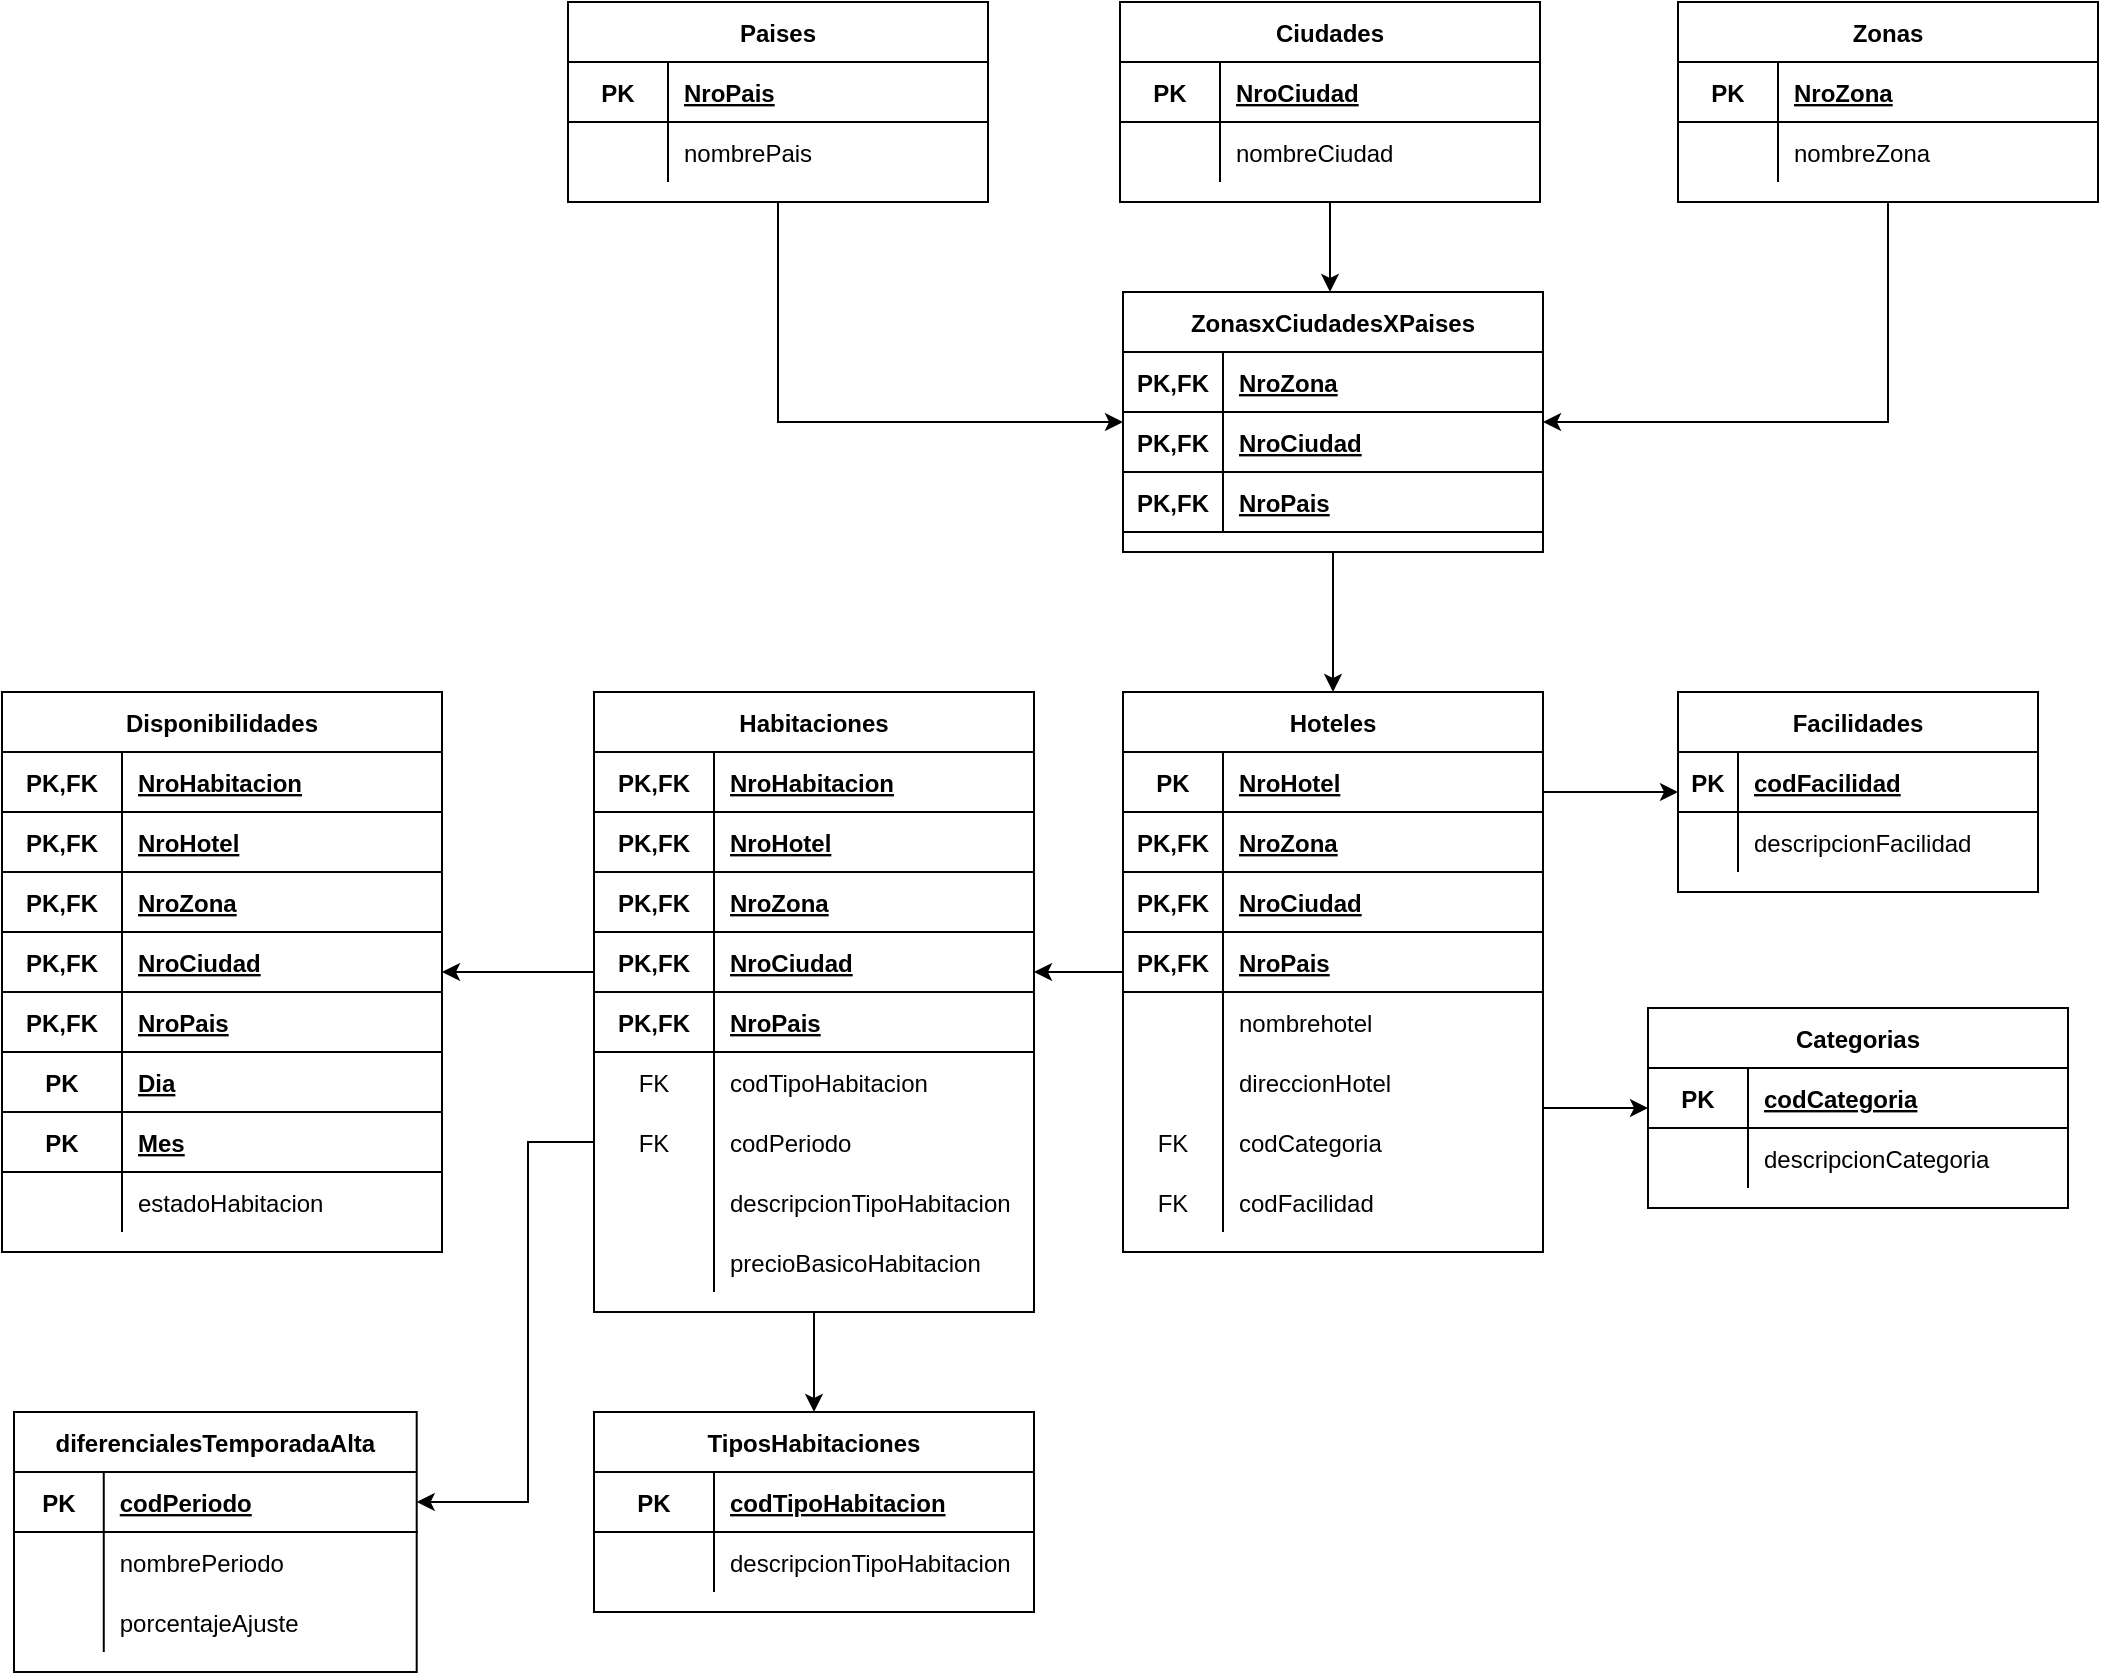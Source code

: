 <mxfile version="14.6.3" type="device"><diagram id="R2lEEEUBdFMjLlhIrx00" name="Page-1"><mxGraphModel dx="2473" dy="1313" grid="0" gridSize="10" guides="1" tooltips="1" connect="1" arrows="1" fold="1" page="0" pageScale="1" pageWidth="1600" pageHeight="900" math="0" shadow="0" extFonts="Permanent Marker^https://fonts.googleapis.com/css?family=Permanent+Marker"><root><mxCell id="0"/><mxCell id="1" parent="0"/><mxCell id="Iv6HNNKdU0eZBIquXY-6-7" style="edgeStyle=orthogonalEdgeStyle;rounded=0;orthogonalLoop=1;jettySize=auto;html=1;" parent="1" source="ud49Q8YPAc72J2hc70cK-5" target="ud49Q8YPAc72J2hc70cK-141" edge="1"><mxGeometry relative="1" as="geometry"><Array as="points"><mxPoint x="105" y="300"/><mxPoint x="105" y="300"/></Array></mxGeometry></mxCell><mxCell id="GRppT_a6zEg-5Ivw6gBt-253" value="" style="edgeStyle=orthogonalEdgeStyle;rounded=0;orthogonalLoop=1;jettySize=auto;html=1;" edge="1" parent="1" source="ud49Q8YPAc72J2hc70cK-5" target="GRppT_a6zEg-5Ivw6gBt-219"><mxGeometry relative="1" as="geometry"><Array as="points"><mxPoint x="342" y="368"/><mxPoint x="342" y="368"/></Array></mxGeometry></mxCell><mxCell id="ud49Q8YPAc72J2hc70cK-5" value="Hoteles" style="shape=table;startSize=30;container=1;collapsible=1;childLayout=tableLayout;fixedRows=1;rowLines=0;fontStyle=1;align=center;resizeLast=1;" parent="1" vertex="1"><mxGeometry x="123.5" y="160" width="210" height="280" as="geometry"/></mxCell><mxCell id="ud49Q8YPAc72J2hc70cK-18" value="" style="shape=partialRectangle;collapsible=0;dropTarget=0;pointerEvents=0;fillColor=none;top=0;left=0;bottom=1;right=0;points=[[0,0.5],[1,0.5]];portConstraint=eastwest;" parent="ud49Q8YPAc72J2hc70cK-5" vertex="1"><mxGeometry y="30" width="210" height="30" as="geometry"/></mxCell><mxCell id="ud49Q8YPAc72J2hc70cK-19" value="PK" style="shape=partialRectangle;connectable=0;fillColor=none;top=0;left=0;bottom=0;right=0;fontStyle=1;overflow=hidden;" parent="ud49Q8YPAc72J2hc70cK-18" vertex="1"><mxGeometry width="50" height="30" as="geometry"/></mxCell><mxCell id="ud49Q8YPAc72J2hc70cK-20" value="NroHotel" style="shape=partialRectangle;connectable=0;fillColor=none;top=0;left=0;bottom=0;right=0;align=left;spacingLeft=6;fontStyle=5;overflow=hidden;" parent="ud49Q8YPAc72J2hc70cK-18" vertex="1"><mxGeometry x="50" width="160" height="30" as="geometry"/></mxCell><mxCell id="ud49Q8YPAc72J2hc70cK-24" value="" style="shape=partialRectangle;collapsible=0;dropTarget=0;pointerEvents=0;fillColor=none;top=0;left=0;bottom=1;right=0;points=[[0,0.5],[1,0.5]];portConstraint=eastwest;" parent="ud49Q8YPAc72J2hc70cK-5" vertex="1"><mxGeometry y="60" width="210" height="30" as="geometry"/></mxCell><mxCell id="ud49Q8YPAc72J2hc70cK-25" value="PK,FK" style="shape=partialRectangle;connectable=0;fillColor=none;top=0;left=0;bottom=0;right=0;fontStyle=1;overflow=hidden;" parent="ud49Q8YPAc72J2hc70cK-24" vertex="1"><mxGeometry width="50" height="30" as="geometry"/></mxCell><mxCell id="ud49Q8YPAc72J2hc70cK-26" value="NroZona" style="shape=partialRectangle;connectable=0;fillColor=none;top=0;left=0;bottom=0;right=0;align=left;spacingLeft=6;fontStyle=5;overflow=hidden;" parent="ud49Q8YPAc72J2hc70cK-24" vertex="1"><mxGeometry x="50" width="160" height="30" as="geometry"/></mxCell><mxCell id="ud49Q8YPAc72J2hc70cK-6" value="" style="shape=partialRectangle;collapsible=0;dropTarget=0;pointerEvents=0;fillColor=none;top=0;left=0;bottom=1;right=0;points=[[0,0.5],[1,0.5]];portConstraint=eastwest;" parent="ud49Q8YPAc72J2hc70cK-5" vertex="1"><mxGeometry y="90" width="210" height="30" as="geometry"/></mxCell><mxCell id="ud49Q8YPAc72J2hc70cK-7" value="PK,FK" style="shape=partialRectangle;connectable=0;fillColor=none;top=0;left=0;bottom=0;right=0;fontStyle=1;overflow=hidden;" parent="ud49Q8YPAc72J2hc70cK-6" vertex="1"><mxGeometry width="50" height="30" as="geometry"/></mxCell><mxCell id="ud49Q8YPAc72J2hc70cK-8" value="NroCiudad" style="shape=partialRectangle;connectable=0;fillColor=none;top=0;left=0;bottom=0;right=0;align=left;spacingLeft=6;fontStyle=5;overflow=hidden;" parent="ud49Q8YPAc72J2hc70cK-6" vertex="1"><mxGeometry x="50" width="160" height="30" as="geometry"/></mxCell><mxCell id="ud49Q8YPAc72J2hc70cK-21" value="" style="shape=partialRectangle;collapsible=0;dropTarget=0;pointerEvents=0;fillColor=none;top=0;left=0;bottom=1;right=0;points=[[0,0.5],[1,0.5]];portConstraint=eastwest;" parent="ud49Q8YPAc72J2hc70cK-5" vertex="1"><mxGeometry y="120" width="210" height="30" as="geometry"/></mxCell><mxCell id="ud49Q8YPAc72J2hc70cK-22" value="PK,FK" style="shape=partialRectangle;connectable=0;fillColor=none;top=0;left=0;bottom=0;right=0;fontStyle=1;overflow=hidden;" parent="ud49Q8YPAc72J2hc70cK-21" vertex="1"><mxGeometry width="50" height="30" as="geometry"/></mxCell><mxCell id="ud49Q8YPAc72J2hc70cK-23" value="NroPais" style="shape=partialRectangle;connectable=0;fillColor=none;top=0;left=0;bottom=0;right=0;align=left;spacingLeft=6;fontStyle=5;overflow=hidden;" parent="ud49Q8YPAc72J2hc70cK-21" vertex="1"><mxGeometry x="50" width="160" height="30" as="geometry"/></mxCell><mxCell id="ud49Q8YPAc72J2hc70cK-30" value="" style="shape=partialRectangle;collapsible=0;dropTarget=0;pointerEvents=0;fillColor=none;top=0;left=0;bottom=0;right=0;points=[[0,0.5],[1,0.5]];portConstraint=eastwest;" parent="ud49Q8YPAc72J2hc70cK-5" vertex="1"><mxGeometry y="150" width="210" height="30" as="geometry"/></mxCell><mxCell id="ud49Q8YPAc72J2hc70cK-31" value="" style="shape=partialRectangle;connectable=0;fillColor=none;top=0;left=0;bottom=0;right=0;editable=1;overflow=hidden;" parent="ud49Q8YPAc72J2hc70cK-30" vertex="1"><mxGeometry width="50" height="30" as="geometry"/></mxCell><mxCell id="ud49Q8YPAc72J2hc70cK-32" value="nombrehotel" style="shape=partialRectangle;connectable=0;fillColor=none;top=0;left=0;bottom=0;right=0;align=left;spacingLeft=6;overflow=hidden;" parent="ud49Q8YPAc72J2hc70cK-30" vertex="1"><mxGeometry x="50" width="160" height="30" as="geometry"/></mxCell><mxCell id="ud49Q8YPAc72J2hc70cK-45" value="" style="shape=partialRectangle;collapsible=0;dropTarget=0;pointerEvents=0;fillColor=none;top=0;left=0;bottom=0;right=0;points=[[0,0.5],[1,0.5]];portConstraint=eastwest;" parent="ud49Q8YPAc72J2hc70cK-5" vertex="1"><mxGeometry y="180" width="210" height="30" as="geometry"/></mxCell><mxCell id="ud49Q8YPAc72J2hc70cK-46" value="" style="shape=partialRectangle;connectable=0;fillColor=none;top=0;left=0;bottom=0;right=0;editable=1;overflow=hidden;" parent="ud49Q8YPAc72J2hc70cK-45" vertex="1"><mxGeometry width="50" height="30" as="geometry"/></mxCell><mxCell id="ud49Q8YPAc72J2hc70cK-47" value="direccionHotel" style="shape=partialRectangle;connectable=0;fillColor=none;top=0;left=0;bottom=0;right=0;align=left;spacingLeft=6;overflow=hidden;" parent="ud49Q8YPAc72J2hc70cK-45" vertex="1"><mxGeometry x="50" width="160" height="30" as="geometry"/></mxCell><mxCell id="ud49Q8YPAc72J2hc70cK-42" value="" style="shape=partialRectangle;collapsible=0;dropTarget=0;pointerEvents=0;fillColor=none;top=0;left=0;bottom=0;right=0;points=[[0,0.5],[1,0.5]];portConstraint=eastwest;" parent="ud49Q8YPAc72J2hc70cK-5" vertex="1"><mxGeometry y="210" width="210" height="30" as="geometry"/></mxCell><mxCell id="ud49Q8YPAc72J2hc70cK-43" value="FK" style="shape=partialRectangle;connectable=0;fillColor=none;top=0;left=0;bottom=0;right=0;editable=1;overflow=hidden;" parent="ud49Q8YPAc72J2hc70cK-42" vertex="1"><mxGeometry width="50" height="30" as="geometry"/></mxCell><mxCell id="ud49Q8YPAc72J2hc70cK-44" value="codCategoria" style="shape=partialRectangle;connectable=0;fillColor=none;top=0;left=0;bottom=0;right=0;align=left;spacingLeft=6;overflow=hidden;" parent="ud49Q8YPAc72J2hc70cK-42" vertex="1"><mxGeometry x="50" width="160" height="30" as="geometry"/></mxCell><mxCell id="GRppT_a6zEg-5Ivw6gBt-280" style="shape=partialRectangle;collapsible=0;dropTarget=0;pointerEvents=0;fillColor=none;top=0;left=0;bottom=0;right=0;points=[[0,0.5],[1,0.5]];portConstraint=eastwest;" vertex="1" parent="ud49Q8YPAc72J2hc70cK-5"><mxGeometry y="240" width="210" height="30" as="geometry"/></mxCell><mxCell id="GRppT_a6zEg-5Ivw6gBt-281" value="FK" style="shape=partialRectangle;connectable=0;fillColor=none;top=0;left=0;bottom=0;right=0;editable=1;overflow=hidden;" vertex="1" parent="GRppT_a6zEg-5Ivw6gBt-280"><mxGeometry width="50" height="30" as="geometry"/></mxCell><mxCell id="GRppT_a6zEg-5Ivw6gBt-282" value="codFacilidad" style="shape=partialRectangle;connectable=0;fillColor=none;top=0;left=0;bottom=0;right=0;align=left;spacingLeft=6;overflow=hidden;" vertex="1" parent="GRppT_a6zEg-5Ivw6gBt-280"><mxGeometry x="50" width="160" height="30" as="geometry"/></mxCell><mxCell id="ud49Q8YPAc72J2hc70cK-79" value="Facilidades" style="shape=table;startSize=30;container=1;collapsible=1;childLayout=tableLayout;fixedRows=1;rowLines=0;fontStyle=1;align=center;resizeLast=1;" parent="1" vertex="1"><mxGeometry x="401" y="160" width="180" height="100" as="geometry"/></mxCell><mxCell id="ud49Q8YPAc72J2hc70cK-138" value="" style="shape=partialRectangle;collapsible=0;dropTarget=0;pointerEvents=0;fillColor=none;top=0;left=0;bottom=1;right=0;points=[[0,0.5],[1,0.5]];portConstraint=eastwest;" parent="ud49Q8YPAc72J2hc70cK-79" vertex="1"><mxGeometry y="30" width="180" height="30" as="geometry"/></mxCell><mxCell id="ud49Q8YPAc72J2hc70cK-139" value="PK" style="shape=partialRectangle;connectable=0;fillColor=none;top=0;left=0;bottom=0;right=0;fontStyle=1;overflow=hidden;" parent="ud49Q8YPAc72J2hc70cK-138" vertex="1"><mxGeometry width="30" height="30" as="geometry"/></mxCell><mxCell id="ud49Q8YPAc72J2hc70cK-140" value="codFacilidad" style="shape=partialRectangle;connectable=0;fillColor=none;top=0;left=0;bottom=0;right=0;align=left;spacingLeft=6;fontStyle=5;overflow=hidden;" parent="ud49Q8YPAc72J2hc70cK-138" vertex="1"><mxGeometry x="30" width="150" height="30" as="geometry"/></mxCell><mxCell id="ud49Q8YPAc72J2hc70cK-92" value="" style="shape=partialRectangle;collapsible=0;dropTarget=0;pointerEvents=0;fillColor=none;top=0;left=0;bottom=0;right=0;points=[[0,0.5],[1,0.5]];portConstraint=eastwest;" parent="ud49Q8YPAc72J2hc70cK-79" vertex="1"><mxGeometry y="60" width="180" height="30" as="geometry"/></mxCell><mxCell id="ud49Q8YPAc72J2hc70cK-93" value="" style="shape=partialRectangle;connectable=0;fillColor=none;top=0;left=0;bottom=0;right=0;editable=1;overflow=hidden;" parent="ud49Q8YPAc72J2hc70cK-92" vertex="1"><mxGeometry width="30" height="30" as="geometry"/></mxCell><mxCell id="ud49Q8YPAc72J2hc70cK-94" value="descripcionFacilidad" style="shape=partialRectangle;connectable=0;fillColor=none;top=0;left=0;bottom=0;right=0;align=left;spacingLeft=6;overflow=hidden;" parent="ud49Q8YPAc72J2hc70cK-92" vertex="1"><mxGeometry x="30" width="150" height="30" as="geometry"/></mxCell><mxCell id="GRppT_a6zEg-5Ivw6gBt-86" value="" style="edgeStyle=orthogonalEdgeStyle;rounded=0;orthogonalLoop=1;jettySize=auto;html=1;" edge="1" parent="1" source="ud49Q8YPAc72J2hc70cK-141" target="GRppT_a6zEg-5Ivw6gBt-58"><mxGeometry relative="1" as="geometry"><Array as="points"><mxPoint x="-155" y="300"/><mxPoint x="-155" y="300"/></Array></mxGeometry></mxCell><mxCell id="GRppT_a6zEg-5Ivw6gBt-279" value="" style="edgeStyle=orthogonalEdgeStyle;rounded=0;orthogonalLoop=1;jettySize=auto;html=1;" edge="1" parent="1" source="ud49Q8YPAc72J2hc70cK-141" target="GRppT_a6zEg-5Ivw6gBt-254"><mxGeometry relative="1" as="geometry"/></mxCell><mxCell id="ud49Q8YPAc72J2hc70cK-141" value="Habitaciones" style="shape=table;startSize=30;container=1;collapsible=1;childLayout=tableLayout;fixedRows=1;rowLines=0;fontStyle=1;align=center;resizeLast=1;" parent="1" vertex="1"><mxGeometry x="-141" y="160" width="220" height="310" as="geometry"/></mxCell><mxCell id="ud49Q8YPAc72J2hc70cK-145" value="" style="shape=partialRectangle;collapsible=0;dropTarget=0;pointerEvents=0;fillColor=none;top=0;left=0;bottom=1;right=0;points=[[0,0.5],[1,0.5]];portConstraint=eastwest;" parent="ud49Q8YPAc72J2hc70cK-141" vertex="1"><mxGeometry y="30" width="220" height="30" as="geometry"/></mxCell><mxCell id="ud49Q8YPAc72J2hc70cK-146" value="PK,FK" style="shape=partialRectangle;connectable=0;fillColor=none;top=0;left=0;bottom=0;right=0;fontStyle=1;overflow=hidden;" parent="ud49Q8YPAc72J2hc70cK-145" vertex="1"><mxGeometry width="60" height="30" as="geometry"/></mxCell><mxCell id="ud49Q8YPAc72J2hc70cK-147" value="NroHabitacion" style="shape=partialRectangle;connectable=0;fillColor=none;top=0;left=0;bottom=0;right=0;align=left;spacingLeft=6;fontStyle=5;overflow=hidden;" parent="ud49Q8YPAc72J2hc70cK-145" vertex="1"><mxGeometry x="60" width="160" height="30" as="geometry"/></mxCell><mxCell id="Iv6HNNKdU0eZBIquXY-6-1" style="shape=partialRectangle;collapsible=0;dropTarget=0;pointerEvents=0;fillColor=none;top=0;left=0;bottom=1;right=0;points=[[0,0.5],[1,0.5]];portConstraint=eastwest;" parent="ud49Q8YPAc72J2hc70cK-141" vertex="1"><mxGeometry y="60" width="220" height="30" as="geometry"/></mxCell><mxCell id="Iv6HNNKdU0eZBIquXY-6-2" value="PK,FK" style="shape=partialRectangle;connectable=0;fillColor=none;top=0;left=0;bottom=0;right=0;fontStyle=1;overflow=hidden;" parent="Iv6HNNKdU0eZBIquXY-6-1" vertex="1"><mxGeometry width="60" height="30" as="geometry"/></mxCell><mxCell id="Iv6HNNKdU0eZBIquXY-6-3" value="NroHotel" style="shape=partialRectangle;connectable=0;fillColor=none;top=0;left=0;bottom=0;right=0;align=left;spacingLeft=6;fontStyle=5;overflow=hidden;" parent="Iv6HNNKdU0eZBIquXY-6-1" vertex="1"><mxGeometry x="60" width="160" height="30" as="geometry"/></mxCell><mxCell id="Iv6HNNKdU0eZBIquXY-6-17" style="shape=partialRectangle;collapsible=0;dropTarget=0;pointerEvents=0;fillColor=none;top=0;left=0;bottom=1;right=0;points=[[0,0.5],[1,0.5]];portConstraint=eastwest;" parent="ud49Q8YPAc72J2hc70cK-141" vertex="1"><mxGeometry y="90" width="220" height="30" as="geometry"/></mxCell><mxCell id="Iv6HNNKdU0eZBIquXY-6-18" value="PK,FK" style="shape=partialRectangle;connectable=0;fillColor=none;top=0;left=0;bottom=0;right=0;fontStyle=1;overflow=hidden;" parent="Iv6HNNKdU0eZBIquXY-6-17" vertex="1"><mxGeometry width="60" height="30" as="geometry"/></mxCell><mxCell id="Iv6HNNKdU0eZBIquXY-6-19" value="NroZona" style="shape=partialRectangle;connectable=0;fillColor=none;top=0;left=0;bottom=0;right=0;align=left;spacingLeft=6;fontStyle=5;overflow=hidden;" parent="Iv6HNNKdU0eZBIquXY-6-17" vertex="1"><mxGeometry x="60" width="160" height="30" as="geometry"/></mxCell><mxCell id="Iv6HNNKdU0eZBIquXY-6-14" style="shape=partialRectangle;collapsible=0;dropTarget=0;pointerEvents=0;fillColor=none;top=0;left=0;bottom=1;right=0;points=[[0,0.5],[1,0.5]];portConstraint=eastwest;" parent="ud49Q8YPAc72J2hc70cK-141" vertex="1"><mxGeometry y="120" width="220" height="30" as="geometry"/></mxCell><mxCell id="Iv6HNNKdU0eZBIquXY-6-15" value="PK,FK" style="shape=partialRectangle;connectable=0;fillColor=none;top=0;left=0;bottom=0;right=0;fontStyle=1;overflow=hidden;" parent="Iv6HNNKdU0eZBIquXY-6-14" vertex="1"><mxGeometry width="60" height="30" as="geometry"/></mxCell><mxCell id="Iv6HNNKdU0eZBIquXY-6-16" value="NroCiudad" style="shape=partialRectangle;connectable=0;fillColor=none;top=0;left=0;bottom=0;right=0;align=left;spacingLeft=6;fontStyle=5;overflow=hidden;" parent="Iv6HNNKdU0eZBIquXY-6-14" vertex="1"><mxGeometry x="60" width="160" height="30" as="geometry"/></mxCell><mxCell id="Iv6HNNKdU0eZBIquXY-6-11" style="shape=partialRectangle;collapsible=0;dropTarget=0;pointerEvents=0;fillColor=none;top=0;left=0;bottom=1;right=0;points=[[0,0.5],[1,0.5]];portConstraint=eastwest;" parent="ud49Q8YPAc72J2hc70cK-141" vertex="1"><mxGeometry y="150" width="220" height="30" as="geometry"/></mxCell><mxCell id="Iv6HNNKdU0eZBIquXY-6-12" value="PK,FK" style="shape=partialRectangle;connectable=0;fillColor=none;top=0;left=0;bottom=0;right=0;fontStyle=1;overflow=hidden;" parent="Iv6HNNKdU0eZBIquXY-6-11" vertex="1"><mxGeometry width="60" height="30" as="geometry"/></mxCell><mxCell id="Iv6HNNKdU0eZBIquXY-6-13" value="NroPais" style="shape=partialRectangle;connectable=0;fillColor=none;top=0;left=0;bottom=0;right=0;align=left;spacingLeft=6;fontStyle=5;overflow=hidden;" parent="Iv6HNNKdU0eZBIquXY-6-11" vertex="1"><mxGeometry x="60" width="160" height="30" as="geometry"/></mxCell><mxCell id="ud49Q8YPAc72J2hc70cK-148" value="" style="shape=partialRectangle;collapsible=0;dropTarget=0;pointerEvents=0;fillColor=none;top=0;left=0;bottom=0;right=0;points=[[0,0.5],[1,0.5]];portConstraint=eastwest;" parent="ud49Q8YPAc72J2hc70cK-141" vertex="1"><mxGeometry y="180" width="220" height="30" as="geometry"/></mxCell><mxCell id="ud49Q8YPAc72J2hc70cK-149" value="FK" style="shape=partialRectangle;connectable=0;fillColor=none;top=0;left=0;bottom=0;right=0;editable=1;overflow=hidden;" parent="ud49Q8YPAc72J2hc70cK-148" vertex="1"><mxGeometry width="60" height="30" as="geometry"/></mxCell><mxCell id="ud49Q8YPAc72J2hc70cK-150" value="codTipoHabitacion" style="shape=partialRectangle;connectable=0;fillColor=none;top=0;left=0;bottom=0;right=0;align=left;spacingLeft=6;overflow=hidden;" parent="ud49Q8YPAc72J2hc70cK-148" vertex="1"><mxGeometry x="60" width="160" height="30" as="geometry"/></mxCell><mxCell id="GRppT_a6zEg-5Ivw6gBt-353" style="shape=partialRectangle;collapsible=0;dropTarget=0;pointerEvents=0;fillColor=none;top=0;left=0;bottom=0;right=0;points=[[0,0.5],[1,0.5]];portConstraint=eastwest;" vertex="1" parent="ud49Q8YPAc72J2hc70cK-141"><mxGeometry y="210" width="220" height="30" as="geometry"/></mxCell><mxCell id="GRppT_a6zEg-5Ivw6gBt-354" value="FK" style="shape=partialRectangle;connectable=0;fillColor=none;top=0;left=0;bottom=0;right=0;editable=1;overflow=hidden;" vertex="1" parent="GRppT_a6zEg-5Ivw6gBt-353"><mxGeometry width="60" height="30" as="geometry"/></mxCell><mxCell id="GRppT_a6zEg-5Ivw6gBt-355" value="codPeriodo" style="shape=partialRectangle;connectable=0;fillColor=none;top=0;left=0;bottom=0;right=0;align=left;spacingLeft=6;overflow=hidden;" vertex="1" parent="GRppT_a6zEg-5Ivw6gBt-353"><mxGeometry x="60" width="160" height="30" as="geometry"/></mxCell><mxCell id="ud49Q8YPAc72J2hc70cK-174" value="" style="shape=partialRectangle;collapsible=0;dropTarget=0;pointerEvents=0;fillColor=none;top=0;left=0;bottom=0;right=0;points=[[0,0.5],[1,0.5]];portConstraint=eastwest;" parent="ud49Q8YPAc72J2hc70cK-141" vertex="1"><mxGeometry y="240" width="220" height="30" as="geometry"/></mxCell><mxCell id="ud49Q8YPAc72J2hc70cK-175" value="" style="shape=partialRectangle;connectable=0;fillColor=none;top=0;left=0;bottom=0;right=0;editable=1;overflow=hidden;" parent="ud49Q8YPAc72J2hc70cK-174" vertex="1"><mxGeometry width="60" height="30" as="geometry"/></mxCell><mxCell id="ud49Q8YPAc72J2hc70cK-176" value="descripcionTipoHabitacion" style="shape=partialRectangle;connectable=0;fillColor=none;top=0;left=0;bottom=0;right=0;align=left;spacingLeft=6;overflow=hidden;" parent="ud49Q8YPAc72J2hc70cK-174" vertex="1"><mxGeometry x="60" width="160" height="30" as="geometry"/></mxCell><mxCell id="ud49Q8YPAc72J2hc70cK-177" value="" style="shape=partialRectangle;collapsible=0;dropTarget=0;pointerEvents=0;fillColor=none;top=0;left=0;bottom=0;right=0;points=[[0,0.5],[1,0.5]];portConstraint=eastwest;" parent="ud49Q8YPAc72J2hc70cK-141" vertex="1"><mxGeometry y="270" width="220" height="30" as="geometry"/></mxCell><mxCell id="ud49Q8YPAc72J2hc70cK-178" value="" style="shape=partialRectangle;connectable=0;fillColor=none;top=0;left=0;bottom=0;right=0;editable=1;overflow=hidden;" parent="ud49Q8YPAc72J2hc70cK-177" vertex="1"><mxGeometry width="60" height="30" as="geometry"/></mxCell><mxCell id="ud49Q8YPAc72J2hc70cK-179" value="precioBasicoHabitacion" style="shape=partialRectangle;connectable=0;fillColor=none;top=0;left=0;bottom=0;right=0;align=left;spacingLeft=6;overflow=hidden;" parent="ud49Q8YPAc72J2hc70cK-177" vertex="1"><mxGeometry x="60" width="160" height="30" as="geometry"/></mxCell><mxCell id="ud49Q8YPAc72J2hc70cK-157" style="edgeStyle=orthogonalEdgeStyle;rounded=0;orthogonalLoop=1;jettySize=auto;html=1;" parent="1" source="ud49Q8YPAc72J2hc70cK-5" target="ud49Q8YPAc72J2hc70cK-79" edge="1"><mxGeometry relative="1" as="geometry"><mxPoint x="330" y="325" as="sourcePoint"/><Array as="points"><mxPoint x="353" y="210"/><mxPoint x="353" y="210"/></Array></mxGeometry></mxCell><mxCell id="ud49Q8YPAc72J2hc70cK-213" value="diferencialesTemporadaAlta" style="shape=table;startSize=30;container=1;collapsible=1;childLayout=tableLayout;fixedRows=1;rowLines=0;fontStyle=1;align=center;resizeLast=1;" parent="1" vertex="1"><mxGeometry x="-431" y="520" width="201.353" height="130" as="geometry"/></mxCell><mxCell id="ud49Q8YPAc72J2hc70cK-214" value="" style="shape=partialRectangle;collapsible=0;dropTarget=0;pointerEvents=0;fillColor=none;top=0;left=0;bottom=1;right=0;points=[[0,0.5],[1,0.5]];portConstraint=eastwest;" parent="ud49Q8YPAc72J2hc70cK-213" vertex="1"><mxGeometry y="30" width="201.353" height="30" as="geometry"/></mxCell><mxCell id="ud49Q8YPAc72J2hc70cK-215" value="PK" style="shape=partialRectangle;connectable=0;fillColor=none;top=0;left=0;bottom=0;right=0;fontStyle=1;overflow=hidden;" parent="ud49Q8YPAc72J2hc70cK-214" vertex="1"><mxGeometry width="44.882" height="30" as="geometry"/></mxCell><mxCell id="ud49Q8YPAc72J2hc70cK-216" value="codPeriodo" style="shape=partialRectangle;connectable=0;fillColor=none;top=0;left=0;bottom=0;right=0;align=left;spacingLeft=6;fontStyle=5;overflow=hidden;" parent="ud49Q8YPAc72J2hc70cK-214" vertex="1"><mxGeometry x="44.882" width="156.471" height="30" as="geometry"/></mxCell><mxCell id="ud49Q8YPAc72J2hc70cK-217" value="" style="shape=partialRectangle;collapsible=0;dropTarget=0;pointerEvents=0;fillColor=none;top=0;left=0;bottom=0;right=0;points=[[0,0.5],[1,0.5]];portConstraint=eastwest;" parent="ud49Q8YPAc72J2hc70cK-213" vertex="1"><mxGeometry y="60" width="201.353" height="30" as="geometry"/></mxCell><mxCell id="ud49Q8YPAc72J2hc70cK-218" value="" style="shape=partialRectangle;connectable=0;fillColor=none;top=0;left=0;bottom=0;right=0;editable=1;overflow=hidden;" parent="ud49Q8YPAc72J2hc70cK-217" vertex="1"><mxGeometry width="44.882" height="30" as="geometry"/></mxCell><mxCell id="ud49Q8YPAc72J2hc70cK-219" value="nombrePeriodo" style="shape=partialRectangle;connectable=0;fillColor=none;top=0;left=0;bottom=0;right=0;align=left;spacingLeft=6;overflow=hidden;" parent="ud49Q8YPAc72J2hc70cK-217" vertex="1"><mxGeometry x="44.882" width="156.471" height="30" as="geometry"/></mxCell><mxCell id="ud49Q8YPAc72J2hc70cK-220" value="" style="shape=partialRectangle;collapsible=0;dropTarget=0;pointerEvents=0;fillColor=none;top=0;left=0;bottom=0;right=0;points=[[0,0.5],[1,0.5]];portConstraint=eastwest;" parent="ud49Q8YPAc72J2hc70cK-213" vertex="1"><mxGeometry y="90" width="201.353" height="30" as="geometry"/></mxCell><mxCell id="ud49Q8YPAc72J2hc70cK-221" value="" style="shape=partialRectangle;connectable=0;fillColor=none;top=0;left=0;bottom=0;right=0;editable=1;overflow=hidden;" parent="ud49Q8YPAc72J2hc70cK-220" vertex="1"><mxGeometry width="44.882" height="30" as="geometry"/></mxCell><mxCell id="ud49Q8YPAc72J2hc70cK-222" value="porcentajeAjuste" style="shape=partialRectangle;connectable=0;fillColor=none;top=0;left=0;bottom=0;right=0;align=left;spacingLeft=6;overflow=hidden;" parent="ud49Q8YPAc72J2hc70cK-220" vertex="1"><mxGeometry x="44.882" width="156.471" height="30" as="geometry"/></mxCell><mxCell id="ud49Q8YPAc72J2hc70cK-226" style="edgeStyle=orthogonalEdgeStyle;rounded=0;orthogonalLoop=1;jettySize=auto;html=1;entryX=1;entryY=0.5;entryDx=0;entryDy=0;" parent="1" source="ud49Q8YPAc72J2hc70cK-141" target="ud49Q8YPAc72J2hc70cK-214" edge="1"><mxGeometry relative="1" as="geometry"><mxPoint x="-141" y="445" as="sourcePoint"/><Array as="points"><mxPoint x="-174" y="385"/><mxPoint x="-174" y="565"/></Array></mxGeometry></mxCell><mxCell id="GRppT_a6zEg-5Ivw6gBt-58" value="Disponibilidades" style="shape=table;startSize=30;container=1;collapsible=1;childLayout=tableLayout;fixedRows=1;rowLines=0;fontStyle=1;align=center;resizeLast=1;" vertex="1" parent="1"><mxGeometry x="-437" y="160" width="220" height="280" as="geometry"/></mxCell><mxCell id="GRppT_a6zEg-5Ivw6gBt-59" value="" style="shape=partialRectangle;collapsible=0;dropTarget=0;pointerEvents=0;fillColor=none;top=0;left=0;bottom=1;right=0;points=[[0,0.5],[1,0.5]];portConstraint=eastwest;" vertex="1" parent="GRppT_a6zEg-5Ivw6gBt-58"><mxGeometry y="30" width="220" height="30" as="geometry"/></mxCell><mxCell id="GRppT_a6zEg-5Ivw6gBt-60" value="PK,FK" style="shape=partialRectangle;connectable=0;fillColor=none;top=0;left=0;bottom=0;right=0;fontStyle=1;overflow=hidden;" vertex="1" parent="GRppT_a6zEg-5Ivw6gBt-59"><mxGeometry width="60" height="30" as="geometry"/></mxCell><mxCell id="GRppT_a6zEg-5Ivw6gBt-61" value="NroHabitacion" style="shape=partialRectangle;connectable=0;fillColor=none;top=0;left=0;bottom=0;right=0;align=left;spacingLeft=6;fontStyle=5;overflow=hidden;" vertex="1" parent="GRppT_a6zEg-5Ivw6gBt-59"><mxGeometry x="60" width="160" height="30" as="geometry"/></mxCell><mxCell id="GRppT_a6zEg-5Ivw6gBt-62" style="shape=partialRectangle;collapsible=0;dropTarget=0;pointerEvents=0;fillColor=none;top=0;left=0;bottom=1;right=0;points=[[0,0.5],[1,0.5]];portConstraint=eastwest;" vertex="1" parent="GRppT_a6zEg-5Ivw6gBt-58"><mxGeometry y="60" width="220" height="30" as="geometry"/></mxCell><mxCell id="GRppT_a6zEg-5Ivw6gBt-63" value="PK,FK" style="shape=partialRectangle;connectable=0;fillColor=none;top=0;left=0;bottom=0;right=0;fontStyle=1;overflow=hidden;" vertex="1" parent="GRppT_a6zEg-5Ivw6gBt-62"><mxGeometry width="60" height="30" as="geometry"/></mxCell><mxCell id="GRppT_a6zEg-5Ivw6gBt-64" value="NroHotel" style="shape=partialRectangle;connectable=0;fillColor=none;top=0;left=0;bottom=0;right=0;align=left;spacingLeft=6;fontStyle=5;overflow=hidden;" vertex="1" parent="GRppT_a6zEg-5Ivw6gBt-62"><mxGeometry x="60" width="160" height="30" as="geometry"/></mxCell><mxCell id="GRppT_a6zEg-5Ivw6gBt-65" style="shape=partialRectangle;collapsible=0;dropTarget=0;pointerEvents=0;fillColor=none;top=0;left=0;bottom=1;right=0;points=[[0,0.5],[1,0.5]];portConstraint=eastwest;" vertex="1" parent="GRppT_a6zEg-5Ivw6gBt-58"><mxGeometry y="90" width="220" height="30" as="geometry"/></mxCell><mxCell id="GRppT_a6zEg-5Ivw6gBt-66" value="PK,FK" style="shape=partialRectangle;connectable=0;fillColor=none;top=0;left=0;bottom=0;right=0;fontStyle=1;overflow=hidden;" vertex="1" parent="GRppT_a6zEg-5Ivw6gBt-65"><mxGeometry width="60" height="30" as="geometry"/></mxCell><mxCell id="GRppT_a6zEg-5Ivw6gBt-67" value="NroZona" style="shape=partialRectangle;connectable=0;fillColor=none;top=0;left=0;bottom=0;right=0;align=left;spacingLeft=6;fontStyle=5;overflow=hidden;" vertex="1" parent="GRppT_a6zEg-5Ivw6gBt-65"><mxGeometry x="60" width="160" height="30" as="geometry"/></mxCell><mxCell id="GRppT_a6zEg-5Ivw6gBt-68" style="shape=partialRectangle;collapsible=0;dropTarget=0;pointerEvents=0;fillColor=none;top=0;left=0;bottom=1;right=0;points=[[0,0.5],[1,0.5]];portConstraint=eastwest;" vertex="1" parent="GRppT_a6zEg-5Ivw6gBt-58"><mxGeometry y="120" width="220" height="30" as="geometry"/></mxCell><mxCell id="GRppT_a6zEg-5Ivw6gBt-69" value="PK,FK" style="shape=partialRectangle;connectable=0;fillColor=none;top=0;left=0;bottom=0;right=0;fontStyle=1;overflow=hidden;" vertex="1" parent="GRppT_a6zEg-5Ivw6gBt-68"><mxGeometry width="60" height="30" as="geometry"/></mxCell><mxCell id="GRppT_a6zEg-5Ivw6gBt-70" value="NroCiudad" style="shape=partialRectangle;connectable=0;fillColor=none;top=0;left=0;bottom=0;right=0;align=left;spacingLeft=6;fontStyle=5;overflow=hidden;" vertex="1" parent="GRppT_a6zEg-5Ivw6gBt-68"><mxGeometry x="60" width="160" height="30" as="geometry"/></mxCell><mxCell id="GRppT_a6zEg-5Ivw6gBt-71" style="shape=partialRectangle;collapsible=0;dropTarget=0;pointerEvents=0;fillColor=none;top=0;left=0;bottom=1;right=0;points=[[0,0.5],[1,0.5]];portConstraint=eastwest;" vertex="1" parent="GRppT_a6zEg-5Ivw6gBt-58"><mxGeometry y="150" width="220" height="30" as="geometry"/></mxCell><mxCell id="GRppT_a6zEg-5Ivw6gBt-72" value="PK,FK" style="shape=partialRectangle;connectable=0;fillColor=none;top=0;left=0;bottom=0;right=0;fontStyle=1;overflow=hidden;" vertex="1" parent="GRppT_a6zEg-5Ivw6gBt-71"><mxGeometry width="60" height="30" as="geometry"/></mxCell><mxCell id="GRppT_a6zEg-5Ivw6gBt-73" value="NroPais" style="shape=partialRectangle;connectable=0;fillColor=none;top=0;left=0;bottom=0;right=0;align=left;spacingLeft=6;fontStyle=5;overflow=hidden;" vertex="1" parent="GRppT_a6zEg-5Ivw6gBt-71"><mxGeometry x="60" width="160" height="30" as="geometry"/></mxCell><mxCell id="GRppT_a6zEg-5Ivw6gBt-119" style="shape=partialRectangle;collapsible=0;dropTarget=0;pointerEvents=0;fillColor=none;top=0;left=0;bottom=1;right=0;points=[[0,0.5],[1,0.5]];portConstraint=eastwest;" vertex="1" parent="GRppT_a6zEg-5Ivw6gBt-58"><mxGeometry y="180" width="220" height="30" as="geometry"/></mxCell><mxCell id="GRppT_a6zEg-5Ivw6gBt-120" value="PK" style="shape=partialRectangle;connectable=0;fillColor=none;top=0;left=0;bottom=0;right=0;fontStyle=1;overflow=hidden;" vertex="1" parent="GRppT_a6zEg-5Ivw6gBt-119"><mxGeometry width="60" height="30" as="geometry"/></mxCell><mxCell id="GRppT_a6zEg-5Ivw6gBt-121" value="Dia" style="shape=partialRectangle;connectable=0;fillColor=none;top=0;left=0;bottom=0;right=0;align=left;spacingLeft=6;fontStyle=5;overflow=hidden;" vertex="1" parent="GRppT_a6zEg-5Ivw6gBt-119"><mxGeometry x="60" width="160" height="30" as="geometry"/></mxCell><mxCell id="GRppT_a6zEg-5Ivw6gBt-356" style="shape=partialRectangle;collapsible=0;dropTarget=0;pointerEvents=0;fillColor=none;top=0;left=0;bottom=1;right=0;points=[[0,0.5],[1,0.5]];portConstraint=eastwest;" vertex="1" parent="GRppT_a6zEg-5Ivw6gBt-58"><mxGeometry y="210" width="220" height="30" as="geometry"/></mxCell><mxCell id="GRppT_a6zEg-5Ivw6gBt-357" value="PK" style="shape=partialRectangle;connectable=0;fillColor=none;top=0;left=0;bottom=0;right=0;fontStyle=1;overflow=hidden;" vertex="1" parent="GRppT_a6zEg-5Ivw6gBt-356"><mxGeometry width="60" height="30" as="geometry"/></mxCell><mxCell id="GRppT_a6zEg-5Ivw6gBt-358" value="Mes" style="shape=partialRectangle;connectable=0;fillColor=none;top=0;left=0;bottom=0;right=0;align=left;spacingLeft=6;fontStyle=5;overflow=hidden;" vertex="1" parent="GRppT_a6zEg-5Ivw6gBt-356"><mxGeometry x="60" width="160" height="30" as="geometry"/></mxCell><mxCell id="GRppT_a6zEg-5Ivw6gBt-90" style="shape=partialRectangle;collapsible=0;dropTarget=0;pointerEvents=0;fillColor=none;top=0;left=0;bottom=0;right=0;points=[[0,0.5],[1,0.5]];portConstraint=eastwest;" vertex="1" parent="GRppT_a6zEg-5Ivw6gBt-58"><mxGeometry y="240" width="220" height="30" as="geometry"/></mxCell><mxCell id="GRppT_a6zEg-5Ivw6gBt-91" style="shape=partialRectangle;connectable=0;fillColor=none;top=0;left=0;bottom=0;right=0;editable=1;overflow=hidden;" vertex="1" parent="GRppT_a6zEg-5Ivw6gBt-90"><mxGeometry width="60" height="30" as="geometry"/></mxCell><mxCell id="GRppT_a6zEg-5Ivw6gBt-92" value="estadoHabitacion" style="shape=partialRectangle;connectable=0;fillColor=none;top=0;left=0;bottom=0;right=0;align=left;spacingLeft=6;overflow=hidden;" vertex="1" parent="GRppT_a6zEg-5Ivw6gBt-90"><mxGeometry x="60" width="160" height="30" as="geometry"/></mxCell><mxCell id="GRppT_a6zEg-5Ivw6gBt-219" value="Categorias" style="shape=table;startSize=30;container=1;collapsible=1;childLayout=tableLayout;fixedRows=1;rowLines=0;fontStyle=1;align=center;resizeLast=1;" vertex="1" parent="1"><mxGeometry x="386" y="318" width="210" height="100" as="geometry"/></mxCell><mxCell id="GRppT_a6zEg-5Ivw6gBt-220" value="" style="shape=partialRectangle;collapsible=0;dropTarget=0;pointerEvents=0;fillColor=none;top=0;left=0;bottom=1;right=0;points=[[0,0.5],[1,0.5]];portConstraint=eastwest;" vertex="1" parent="GRppT_a6zEg-5Ivw6gBt-219"><mxGeometry y="30" width="210" height="30" as="geometry"/></mxCell><mxCell id="GRppT_a6zEg-5Ivw6gBt-221" value="PK" style="shape=partialRectangle;connectable=0;fillColor=none;top=0;left=0;bottom=0;right=0;fontStyle=1;overflow=hidden;" vertex="1" parent="GRppT_a6zEg-5Ivw6gBt-220"><mxGeometry width="50" height="30" as="geometry"/></mxCell><mxCell id="GRppT_a6zEg-5Ivw6gBt-222" value="codCategoria" style="shape=partialRectangle;connectable=0;fillColor=none;top=0;left=0;bottom=0;right=0;align=left;spacingLeft=6;fontStyle=5;overflow=hidden;" vertex="1" parent="GRppT_a6zEg-5Ivw6gBt-220"><mxGeometry x="50" width="160" height="30" as="geometry"/></mxCell><mxCell id="GRppT_a6zEg-5Ivw6gBt-250" value="" style="shape=partialRectangle;collapsible=0;dropTarget=0;pointerEvents=0;fillColor=none;top=0;left=0;bottom=0;right=0;points=[[0,0.5],[1,0.5]];portConstraint=eastwest;" vertex="1" parent="GRppT_a6zEg-5Ivw6gBt-219"><mxGeometry y="60" width="210" height="30" as="geometry"/></mxCell><mxCell id="GRppT_a6zEg-5Ivw6gBt-251" value="" style="shape=partialRectangle;connectable=0;fillColor=none;top=0;left=0;bottom=0;right=0;editable=1;overflow=hidden;" vertex="1" parent="GRppT_a6zEg-5Ivw6gBt-250"><mxGeometry width="50" height="30" as="geometry"/></mxCell><mxCell id="GRppT_a6zEg-5Ivw6gBt-252" value="descripcionCategoria" style="shape=partialRectangle;connectable=0;fillColor=none;top=0;left=0;bottom=0;right=0;align=left;spacingLeft=6;overflow=hidden;" vertex="1" parent="GRppT_a6zEg-5Ivw6gBt-250"><mxGeometry x="50" width="160" height="30" as="geometry"/></mxCell><mxCell id="GRppT_a6zEg-5Ivw6gBt-254" value="TiposHabitaciones" style="shape=table;startSize=30;container=1;collapsible=1;childLayout=tableLayout;fixedRows=1;rowLines=0;fontStyle=1;align=center;resizeLast=1;" vertex="1" parent="1"><mxGeometry x="-141" y="520" width="220" height="100" as="geometry"/></mxCell><mxCell id="GRppT_a6zEg-5Ivw6gBt-258" style="shape=partialRectangle;collapsible=0;dropTarget=0;pointerEvents=0;fillColor=none;top=0;left=0;bottom=1;right=0;points=[[0,0.5],[1,0.5]];portConstraint=eastwest;" vertex="1" parent="GRppT_a6zEg-5Ivw6gBt-254"><mxGeometry y="30" width="220" height="30" as="geometry"/></mxCell><mxCell id="GRppT_a6zEg-5Ivw6gBt-259" value="PK" style="shape=partialRectangle;connectable=0;fillColor=none;top=0;left=0;bottom=0;right=0;fontStyle=1;overflow=hidden;" vertex="1" parent="GRppT_a6zEg-5Ivw6gBt-258"><mxGeometry width="60" height="30" as="geometry"/></mxCell><mxCell id="GRppT_a6zEg-5Ivw6gBt-260" value="codTipoHabitacion" style="shape=partialRectangle;connectable=0;fillColor=none;top=0;left=0;bottom=0;right=0;align=left;spacingLeft=6;fontStyle=5;overflow=hidden;" vertex="1" parent="GRppT_a6zEg-5Ivw6gBt-258"><mxGeometry x="60" width="160" height="30" as="geometry"/></mxCell><mxCell id="GRppT_a6zEg-5Ivw6gBt-273" value="" style="shape=partialRectangle;collapsible=0;dropTarget=0;pointerEvents=0;fillColor=none;top=0;left=0;bottom=0;right=0;points=[[0,0.5],[1,0.5]];portConstraint=eastwest;" vertex="1" parent="GRppT_a6zEg-5Ivw6gBt-254"><mxGeometry y="60" width="220" height="30" as="geometry"/></mxCell><mxCell id="GRppT_a6zEg-5Ivw6gBt-274" value="" style="shape=partialRectangle;connectable=0;fillColor=none;top=0;left=0;bottom=0;right=0;editable=1;overflow=hidden;" vertex="1" parent="GRppT_a6zEg-5Ivw6gBt-273"><mxGeometry width="60" height="30" as="geometry"/></mxCell><mxCell id="GRppT_a6zEg-5Ivw6gBt-275" value="descripcionTipoHabitacion" style="shape=partialRectangle;connectable=0;fillColor=none;top=0;left=0;bottom=0;right=0;align=left;spacingLeft=6;overflow=hidden;" vertex="1" parent="GRppT_a6zEg-5Ivw6gBt-273"><mxGeometry x="60" width="160" height="30" as="geometry"/></mxCell><mxCell id="GRppT_a6zEg-5Ivw6gBt-350" style="edgeStyle=orthogonalEdgeStyle;rounded=0;orthogonalLoop=1;jettySize=auto;html=1;" edge="1" parent="1" source="GRppT_a6zEg-5Ivw6gBt-283" target="GRppT_a6zEg-5Ivw6gBt-334"><mxGeometry relative="1" as="geometry"><Array as="points"><mxPoint x="-49" y="25"/></Array></mxGeometry></mxCell><mxCell id="GRppT_a6zEg-5Ivw6gBt-283" value="Paises" style="shape=table;startSize=30;container=1;collapsible=1;childLayout=tableLayout;fixedRows=1;rowLines=0;fontStyle=1;align=center;resizeLast=1;" vertex="1" parent="1"><mxGeometry x="-154" y="-185" width="210" height="100" as="geometry"/></mxCell><mxCell id="GRppT_a6zEg-5Ivw6gBt-293" value="" style="shape=partialRectangle;collapsible=0;dropTarget=0;pointerEvents=0;fillColor=none;top=0;left=0;bottom=1;right=0;points=[[0,0.5],[1,0.5]];portConstraint=eastwest;" vertex="1" parent="GRppT_a6zEg-5Ivw6gBt-283"><mxGeometry y="30" width="210" height="30" as="geometry"/></mxCell><mxCell id="GRppT_a6zEg-5Ivw6gBt-294" value="PK" style="shape=partialRectangle;connectable=0;fillColor=none;top=0;left=0;bottom=0;right=0;fontStyle=1;overflow=hidden;" vertex="1" parent="GRppT_a6zEg-5Ivw6gBt-293"><mxGeometry width="50" height="30" as="geometry"/></mxCell><mxCell id="GRppT_a6zEg-5Ivw6gBt-295" value="NroPais" style="shape=partialRectangle;connectable=0;fillColor=none;top=0;left=0;bottom=0;right=0;align=left;spacingLeft=6;fontStyle=5;overflow=hidden;" vertex="1" parent="GRppT_a6zEg-5Ivw6gBt-293"><mxGeometry x="50" width="160" height="30" as="geometry"/></mxCell><mxCell id="GRppT_a6zEg-5Ivw6gBt-305" value="" style="shape=partialRectangle;collapsible=0;dropTarget=0;pointerEvents=0;fillColor=none;top=0;left=0;bottom=0;right=0;points=[[0,0.5],[1,0.5]];portConstraint=eastwest;" vertex="1" parent="GRppT_a6zEg-5Ivw6gBt-283"><mxGeometry y="60" width="210" height="30" as="geometry"/></mxCell><mxCell id="GRppT_a6zEg-5Ivw6gBt-306" value="" style="shape=partialRectangle;connectable=0;fillColor=none;top=0;left=0;bottom=0;right=0;editable=1;overflow=hidden;" vertex="1" parent="GRppT_a6zEg-5Ivw6gBt-305"><mxGeometry width="50" height="30" as="geometry"/></mxCell><mxCell id="GRppT_a6zEg-5Ivw6gBt-307" value="nombrePais" style="shape=partialRectangle;connectable=0;fillColor=none;top=0;left=0;bottom=0;right=0;align=left;spacingLeft=6;overflow=hidden;" vertex="1" parent="GRppT_a6zEg-5Ivw6gBt-305"><mxGeometry x="50" width="160" height="30" as="geometry"/></mxCell><mxCell id="GRppT_a6zEg-5Ivw6gBt-348" style="edgeStyle=orthogonalEdgeStyle;rounded=0;orthogonalLoop=1;jettySize=auto;html=1;" edge="1" parent="1" source="GRppT_a6zEg-5Ivw6gBt-318" target="GRppT_a6zEg-5Ivw6gBt-334"><mxGeometry relative="1" as="geometry"><Array as="points"><mxPoint x="227" y="-82"/><mxPoint x="227" y="-82"/></Array></mxGeometry></mxCell><mxCell id="GRppT_a6zEg-5Ivw6gBt-318" value="Ciudades" style="shape=table;startSize=30;container=1;collapsible=1;childLayout=tableLayout;fixedRows=1;rowLines=0;fontStyle=1;align=center;resizeLast=1;" vertex="1" parent="1"><mxGeometry x="122" y="-185" width="210" height="100" as="geometry"/></mxCell><mxCell id="GRppT_a6zEg-5Ivw6gBt-319" value="" style="shape=partialRectangle;collapsible=0;dropTarget=0;pointerEvents=0;fillColor=none;top=0;left=0;bottom=1;right=0;points=[[0,0.5],[1,0.5]];portConstraint=eastwest;" vertex="1" parent="GRppT_a6zEg-5Ivw6gBt-318"><mxGeometry y="30" width="210" height="30" as="geometry"/></mxCell><mxCell id="GRppT_a6zEg-5Ivw6gBt-320" value="PK" style="shape=partialRectangle;connectable=0;fillColor=none;top=0;left=0;bottom=0;right=0;fontStyle=1;overflow=hidden;" vertex="1" parent="GRppT_a6zEg-5Ivw6gBt-319"><mxGeometry width="50" height="30" as="geometry"/></mxCell><mxCell id="GRppT_a6zEg-5Ivw6gBt-321" value="NroCiudad" style="shape=partialRectangle;connectable=0;fillColor=none;top=0;left=0;bottom=0;right=0;align=left;spacingLeft=6;fontStyle=5;overflow=hidden;" vertex="1" parent="GRppT_a6zEg-5Ivw6gBt-319"><mxGeometry x="50" width="160" height="30" as="geometry"/></mxCell><mxCell id="GRppT_a6zEg-5Ivw6gBt-322" value="" style="shape=partialRectangle;collapsible=0;dropTarget=0;pointerEvents=0;fillColor=none;top=0;left=0;bottom=0;right=0;points=[[0,0.5],[1,0.5]];portConstraint=eastwest;" vertex="1" parent="GRppT_a6zEg-5Ivw6gBt-318"><mxGeometry y="60" width="210" height="30" as="geometry"/></mxCell><mxCell id="GRppT_a6zEg-5Ivw6gBt-323" value="" style="shape=partialRectangle;connectable=0;fillColor=none;top=0;left=0;bottom=0;right=0;editable=1;overflow=hidden;" vertex="1" parent="GRppT_a6zEg-5Ivw6gBt-322"><mxGeometry width="50" height="30" as="geometry"/></mxCell><mxCell id="GRppT_a6zEg-5Ivw6gBt-324" value="nombreCiudad" style="shape=partialRectangle;connectable=0;fillColor=none;top=0;left=0;bottom=0;right=0;align=left;spacingLeft=6;overflow=hidden;" vertex="1" parent="GRppT_a6zEg-5Ivw6gBt-322"><mxGeometry x="50" width="160" height="30" as="geometry"/></mxCell><mxCell id="GRppT_a6zEg-5Ivw6gBt-341" value="" style="edgeStyle=orthogonalEdgeStyle;rounded=0;orthogonalLoop=1;jettySize=auto;html=1;" edge="1" parent="1" source="GRppT_a6zEg-5Ivw6gBt-326" target="GRppT_a6zEg-5Ivw6gBt-334"><mxGeometry relative="1" as="geometry"><Array as="points"><mxPoint x="506" y="25"/></Array></mxGeometry></mxCell><mxCell id="GRppT_a6zEg-5Ivw6gBt-326" value="Zonas" style="shape=table;startSize=30;container=1;collapsible=1;childLayout=tableLayout;fixedRows=1;rowLines=0;fontStyle=1;align=center;resizeLast=1;" vertex="1" parent="1"><mxGeometry x="401" y="-185" width="210" height="100" as="geometry"/></mxCell><mxCell id="GRppT_a6zEg-5Ivw6gBt-327" value="" style="shape=partialRectangle;collapsible=0;dropTarget=0;pointerEvents=0;fillColor=none;top=0;left=0;bottom=1;right=0;points=[[0,0.5],[1,0.5]];portConstraint=eastwest;" vertex="1" parent="GRppT_a6zEg-5Ivw6gBt-326"><mxGeometry y="30" width="210" height="30" as="geometry"/></mxCell><mxCell id="GRppT_a6zEg-5Ivw6gBt-328" value="PK" style="shape=partialRectangle;connectable=0;fillColor=none;top=0;left=0;bottom=0;right=0;fontStyle=1;overflow=hidden;" vertex="1" parent="GRppT_a6zEg-5Ivw6gBt-327"><mxGeometry width="50" height="30" as="geometry"/></mxCell><mxCell id="GRppT_a6zEg-5Ivw6gBt-329" value="NroZona" style="shape=partialRectangle;connectable=0;fillColor=none;top=0;left=0;bottom=0;right=0;align=left;spacingLeft=6;fontStyle=5;overflow=hidden;" vertex="1" parent="GRppT_a6zEg-5Ivw6gBt-327"><mxGeometry x="50" width="160" height="30" as="geometry"/></mxCell><mxCell id="GRppT_a6zEg-5Ivw6gBt-330" value="" style="shape=partialRectangle;collapsible=0;dropTarget=0;pointerEvents=0;fillColor=none;top=0;left=0;bottom=0;right=0;points=[[0,0.5],[1,0.5]];portConstraint=eastwest;" vertex="1" parent="GRppT_a6zEg-5Ivw6gBt-326"><mxGeometry y="60" width="210" height="30" as="geometry"/></mxCell><mxCell id="GRppT_a6zEg-5Ivw6gBt-331" value="" style="shape=partialRectangle;connectable=0;fillColor=none;top=0;left=0;bottom=0;right=0;editable=1;overflow=hidden;" vertex="1" parent="GRppT_a6zEg-5Ivw6gBt-330"><mxGeometry width="50" height="30" as="geometry"/></mxCell><mxCell id="GRppT_a6zEg-5Ivw6gBt-332" value="nombreZona" style="shape=partialRectangle;connectable=0;fillColor=none;top=0;left=0;bottom=0;right=0;align=left;spacingLeft=6;overflow=hidden;" vertex="1" parent="GRppT_a6zEg-5Ivw6gBt-330"><mxGeometry x="50" width="160" height="30" as="geometry"/></mxCell><mxCell id="GRppT_a6zEg-5Ivw6gBt-352" style="edgeStyle=orthogonalEdgeStyle;rounded=0;orthogonalLoop=1;jettySize=auto;html=1;" edge="1" parent="1" source="GRppT_a6zEg-5Ivw6gBt-334" target="ud49Q8YPAc72J2hc70cK-5"><mxGeometry relative="1" as="geometry"/></mxCell><mxCell id="GRppT_a6zEg-5Ivw6gBt-334" value="ZonasxCiudadesXPaises" style="shape=table;startSize=30;container=1;collapsible=1;childLayout=tableLayout;fixedRows=1;rowLines=0;fontStyle=1;align=center;resizeLast=1;" vertex="1" parent="1"><mxGeometry x="123.5" y="-40" width="210" height="130" as="geometry"/></mxCell><mxCell id="GRppT_a6zEg-5Ivw6gBt-335" value="" style="shape=partialRectangle;collapsible=0;dropTarget=0;pointerEvents=0;fillColor=none;top=0;left=0;bottom=1;right=0;points=[[0,0.5],[1,0.5]];portConstraint=eastwest;" vertex="1" parent="GRppT_a6zEg-5Ivw6gBt-334"><mxGeometry y="30" width="210" height="30" as="geometry"/></mxCell><mxCell id="GRppT_a6zEg-5Ivw6gBt-336" value="PK,FK" style="shape=partialRectangle;connectable=0;fillColor=none;top=0;left=0;bottom=0;right=0;fontStyle=1;overflow=hidden;" vertex="1" parent="GRppT_a6zEg-5Ivw6gBt-335"><mxGeometry width="50" height="30" as="geometry"/></mxCell><mxCell id="GRppT_a6zEg-5Ivw6gBt-337" value="NroZona" style="shape=partialRectangle;connectable=0;fillColor=none;top=0;left=0;bottom=0;right=0;align=left;spacingLeft=6;fontStyle=5;overflow=hidden;" vertex="1" parent="GRppT_a6zEg-5Ivw6gBt-335"><mxGeometry x="50" width="160" height="30" as="geometry"/></mxCell><mxCell id="GRppT_a6zEg-5Ivw6gBt-342" style="shape=partialRectangle;collapsible=0;dropTarget=0;pointerEvents=0;fillColor=none;top=0;left=0;bottom=1;right=0;points=[[0,0.5],[1,0.5]];portConstraint=eastwest;" vertex="1" parent="GRppT_a6zEg-5Ivw6gBt-334"><mxGeometry y="60" width="210" height="30" as="geometry"/></mxCell><mxCell id="GRppT_a6zEg-5Ivw6gBt-343" value="PK,FK" style="shape=partialRectangle;connectable=0;fillColor=none;top=0;left=0;bottom=0;right=0;fontStyle=1;overflow=hidden;" vertex="1" parent="GRppT_a6zEg-5Ivw6gBt-342"><mxGeometry width="50" height="30" as="geometry"/></mxCell><mxCell id="GRppT_a6zEg-5Ivw6gBt-344" value="NroCiudad" style="shape=partialRectangle;connectable=0;fillColor=none;top=0;left=0;bottom=0;right=0;align=left;spacingLeft=6;fontStyle=5;overflow=hidden;" vertex="1" parent="GRppT_a6zEg-5Ivw6gBt-342"><mxGeometry x="50" width="160" height="30" as="geometry"/></mxCell><mxCell id="GRppT_a6zEg-5Ivw6gBt-345" style="shape=partialRectangle;collapsible=0;dropTarget=0;pointerEvents=0;fillColor=none;top=0;left=0;bottom=1;right=0;points=[[0,0.5],[1,0.5]];portConstraint=eastwest;" vertex="1" parent="GRppT_a6zEg-5Ivw6gBt-334"><mxGeometry y="90" width="210" height="30" as="geometry"/></mxCell><mxCell id="GRppT_a6zEg-5Ivw6gBt-346" value="PK,FK" style="shape=partialRectangle;connectable=0;fillColor=none;top=0;left=0;bottom=0;right=0;fontStyle=1;overflow=hidden;" vertex="1" parent="GRppT_a6zEg-5Ivw6gBt-345"><mxGeometry width="50" height="30" as="geometry"/></mxCell><mxCell id="GRppT_a6zEg-5Ivw6gBt-347" value="NroPais" style="shape=partialRectangle;connectable=0;fillColor=none;top=0;left=0;bottom=0;right=0;align=left;spacingLeft=6;fontStyle=5;overflow=hidden;" vertex="1" parent="GRppT_a6zEg-5Ivw6gBt-345"><mxGeometry x="50" width="160" height="30" as="geometry"/></mxCell></root></mxGraphModel></diagram></mxfile>
